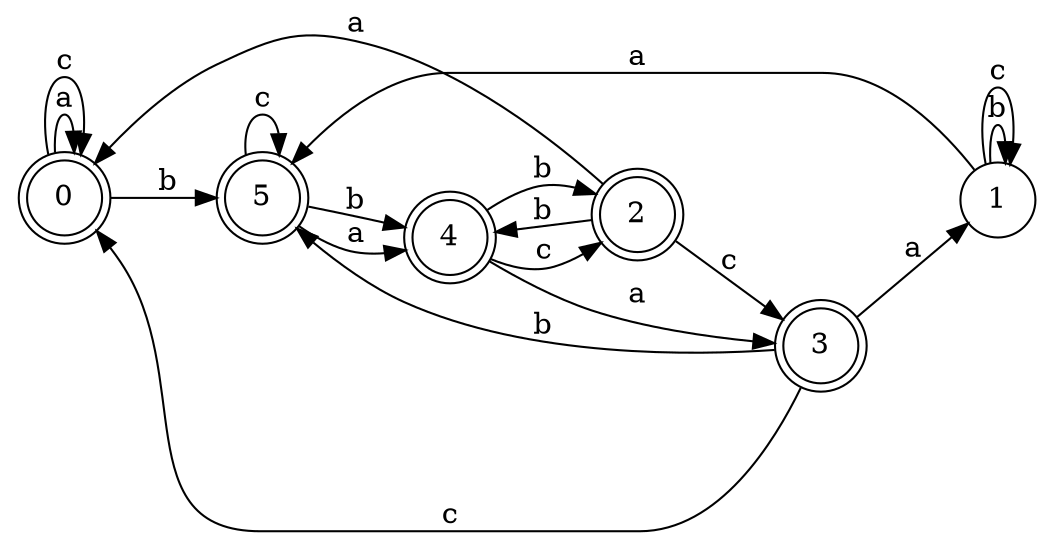 digraph n5_3 {
__start0 [label="" shape="none"];

rankdir=LR;
size="8,5";

s0 [style="rounded,filled", color="black", fillcolor="white" shape="doublecircle", label="0"];
s1 [style="filled", color="black", fillcolor="white" shape="circle", label="1"];
s2 [style="rounded,filled", color="black", fillcolor="white" shape="doublecircle", label="2"];
s3 [style="rounded,filled", color="black", fillcolor="white" shape="doublecircle", label="3"];
s4 [style="rounded,filled", color="black", fillcolor="white" shape="doublecircle", label="4"];
s5 [style="rounded,filled", color="black", fillcolor="white" shape="doublecircle", label="5"];
s0 -> s0 [label="a"];
s0 -> s5 [label="b"];
s0 -> s0 [label="c"];
s1 -> s5 [label="a"];
s1 -> s1 [label="b"];
s1 -> s1 [label="c"];
s2 -> s0 [label="a"];
s2 -> s4 [label="b"];
s2 -> s3 [label="c"];
s3 -> s1 [label="a"];
s3 -> s5 [label="b"];
s3 -> s0 [label="c"];
s4 -> s3 [label="a"];
s4 -> s2 [label="b"];
s4 -> s2 [label="c"];
s5 -> s4 [label="a"];
s5 -> s4 [label="b"];
s5 -> s5 [label="c"];

}